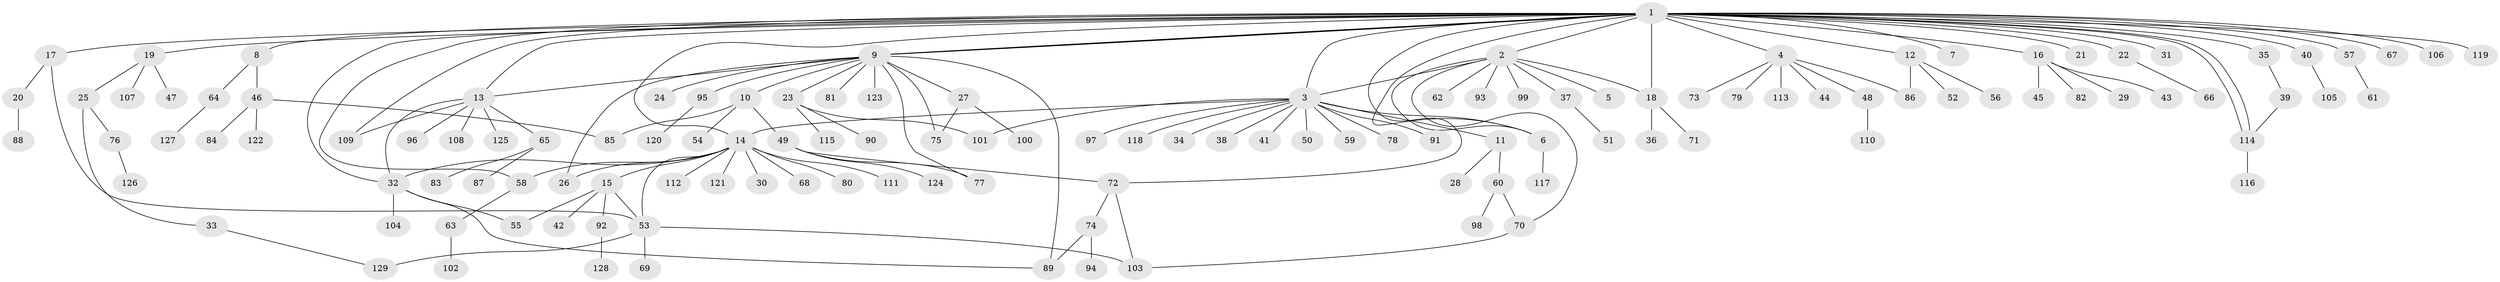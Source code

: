 // Generated by graph-tools (version 1.1) at 2025/11/02/27/25 16:11:09]
// undirected, 129 vertices, 158 edges
graph export_dot {
graph [start="1"]
  node [color=gray90,style=filled];
  1;
  2;
  3;
  4;
  5;
  6;
  7;
  8;
  9;
  10;
  11;
  12;
  13;
  14;
  15;
  16;
  17;
  18;
  19;
  20;
  21;
  22;
  23;
  24;
  25;
  26;
  27;
  28;
  29;
  30;
  31;
  32;
  33;
  34;
  35;
  36;
  37;
  38;
  39;
  40;
  41;
  42;
  43;
  44;
  45;
  46;
  47;
  48;
  49;
  50;
  51;
  52;
  53;
  54;
  55;
  56;
  57;
  58;
  59;
  60;
  61;
  62;
  63;
  64;
  65;
  66;
  67;
  68;
  69;
  70;
  71;
  72;
  73;
  74;
  75;
  76;
  77;
  78;
  79;
  80;
  81;
  82;
  83;
  84;
  85;
  86;
  87;
  88;
  89;
  90;
  91;
  92;
  93;
  94;
  95;
  96;
  97;
  98;
  99;
  100;
  101;
  102;
  103;
  104;
  105;
  106;
  107;
  108;
  109;
  110;
  111;
  112;
  113;
  114;
  115;
  116;
  117;
  118;
  119;
  120;
  121;
  122;
  123;
  124;
  125;
  126;
  127;
  128;
  129;
  1 -- 2;
  1 -- 3;
  1 -- 4;
  1 -- 6;
  1 -- 7;
  1 -- 8;
  1 -- 9;
  1 -- 9;
  1 -- 9;
  1 -- 12;
  1 -- 13;
  1 -- 14;
  1 -- 16;
  1 -- 17;
  1 -- 18;
  1 -- 19;
  1 -- 21;
  1 -- 22;
  1 -- 31;
  1 -- 32;
  1 -- 35;
  1 -- 40;
  1 -- 57;
  1 -- 58;
  1 -- 67;
  1 -- 72;
  1 -- 106;
  1 -- 109;
  1 -- 114;
  1 -- 114;
  1 -- 119;
  2 -- 3;
  2 -- 5;
  2 -- 6;
  2 -- 18;
  2 -- 37;
  2 -- 62;
  2 -- 70;
  2 -- 93;
  2 -- 99;
  3 -- 6;
  3 -- 11;
  3 -- 14;
  3 -- 34;
  3 -- 38;
  3 -- 41;
  3 -- 50;
  3 -- 59;
  3 -- 78;
  3 -- 91;
  3 -- 97;
  3 -- 101;
  3 -- 118;
  4 -- 44;
  4 -- 48;
  4 -- 73;
  4 -- 79;
  4 -- 86;
  4 -- 113;
  6 -- 117;
  8 -- 46;
  8 -- 64;
  9 -- 10;
  9 -- 13;
  9 -- 23;
  9 -- 24;
  9 -- 26;
  9 -- 27;
  9 -- 75;
  9 -- 77;
  9 -- 81;
  9 -- 89;
  9 -- 95;
  9 -- 123;
  10 -- 49;
  10 -- 54;
  10 -- 85;
  11 -- 28;
  11 -- 60;
  12 -- 52;
  12 -- 56;
  12 -- 86;
  13 -- 32;
  13 -- 65;
  13 -- 96;
  13 -- 108;
  13 -- 109;
  13 -- 125;
  14 -- 15;
  14 -- 26;
  14 -- 30;
  14 -- 32;
  14 -- 53;
  14 -- 58;
  14 -- 68;
  14 -- 80;
  14 -- 111;
  14 -- 112;
  14 -- 121;
  15 -- 42;
  15 -- 53;
  15 -- 55;
  15 -- 92;
  16 -- 29;
  16 -- 43;
  16 -- 45;
  16 -- 82;
  17 -- 20;
  17 -- 53;
  18 -- 36;
  18 -- 71;
  19 -- 25;
  19 -- 47;
  19 -- 107;
  20 -- 88;
  22 -- 66;
  23 -- 90;
  23 -- 101;
  23 -- 115;
  25 -- 33;
  25 -- 76;
  27 -- 75;
  27 -- 100;
  32 -- 55;
  32 -- 89;
  32 -- 104;
  33 -- 129;
  35 -- 39;
  37 -- 51;
  39 -- 114;
  40 -- 105;
  46 -- 84;
  46 -- 85;
  46 -- 122;
  48 -- 110;
  49 -- 72;
  49 -- 77;
  49 -- 124;
  53 -- 69;
  53 -- 103;
  53 -- 129;
  57 -- 61;
  58 -- 63;
  60 -- 70;
  60 -- 98;
  63 -- 102;
  64 -- 127;
  65 -- 83;
  65 -- 87;
  70 -- 103;
  72 -- 74;
  72 -- 103;
  74 -- 89;
  74 -- 94;
  76 -- 126;
  92 -- 128;
  95 -- 120;
  114 -- 116;
}
